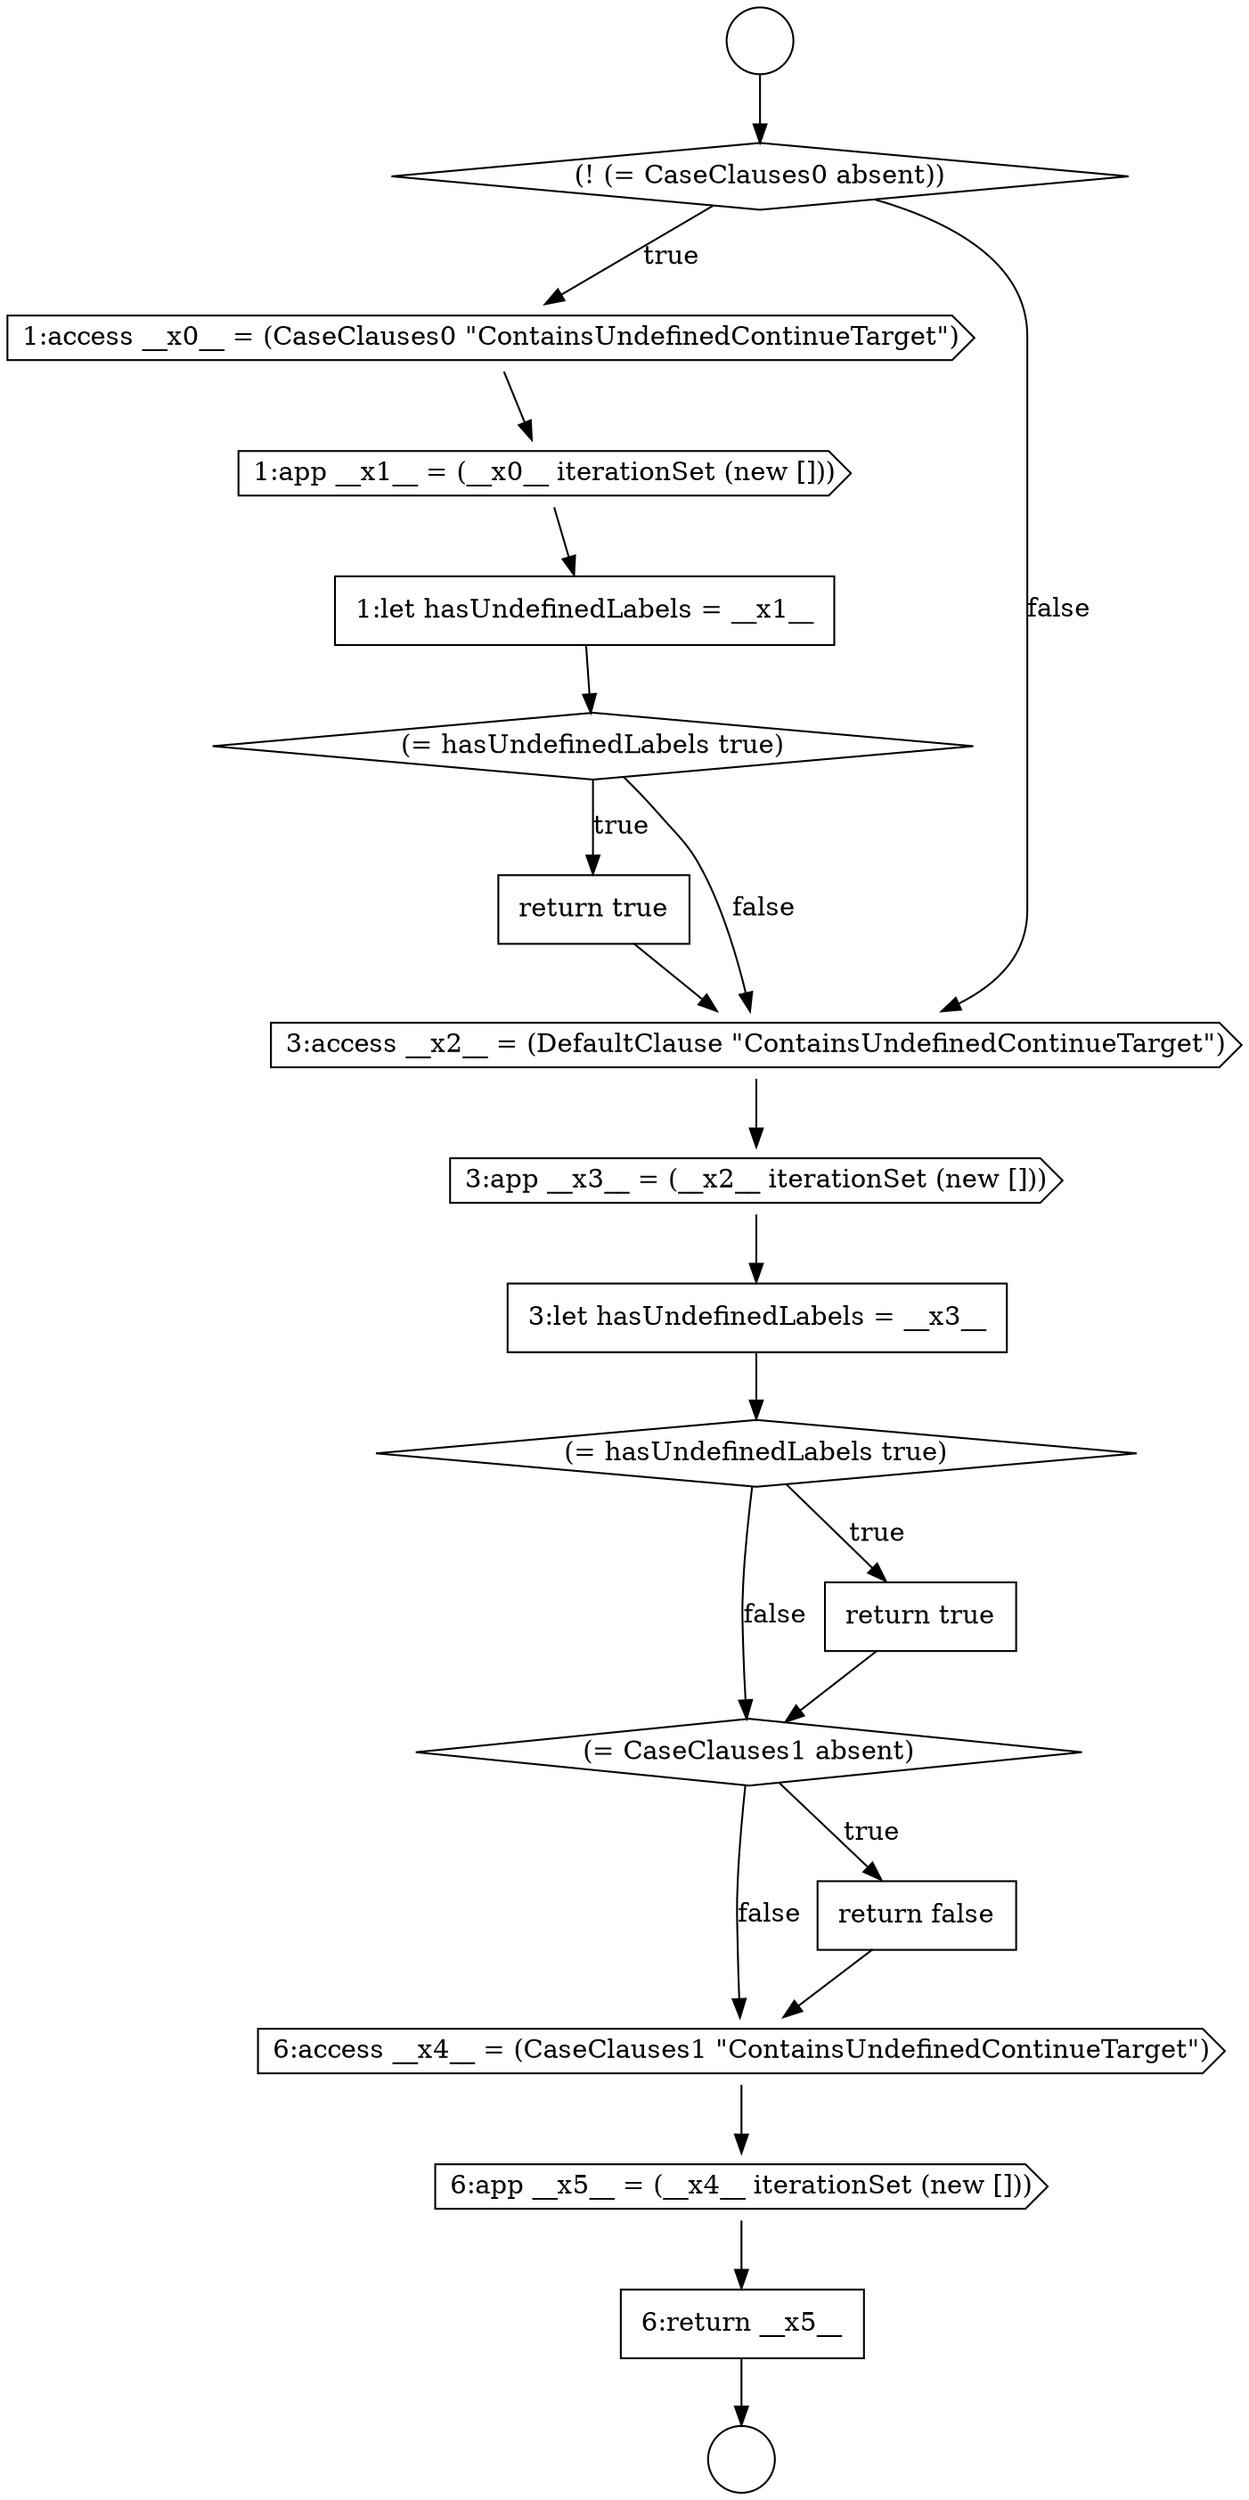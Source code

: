 digraph {
  node7509 [shape=none, margin=0, label=<<font color="black">
    <table border="0" cellborder="1" cellspacing="0" cellpadding="10">
      <tr><td align="left">return true</td></tr>
    </table>
  </font>> color="black" fillcolor="white" style=filled]
  node7505 [shape=cds, label=<<font color="black">1:access __x0__ = (CaseClauses0 &quot;ContainsUndefinedContinueTarget&quot;)</font>> color="black" fillcolor="white" style=filled]
  node7518 [shape=cds, label=<<font color="black">6:app __x5__ = (__x4__ iterationSet (new []))</font>> color="black" fillcolor="white" style=filled]
  node7503 [shape=circle label=" " color="black" fillcolor="white" style=filled]
  node7513 [shape=diamond, label=<<font color="black">(= hasUndefinedLabels true)</font>> color="black" fillcolor="white" style=filled]
  node7508 [shape=diamond, label=<<font color="black">(= hasUndefinedLabels true)</font>> color="black" fillcolor="white" style=filled]
  node7512 [shape=none, margin=0, label=<<font color="black">
    <table border="0" cellborder="1" cellspacing="0" cellpadding="10">
      <tr><td align="left">3:let hasUndefinedLabels = __x3__</td></tr>
    </table>
  </font>> color="black" fillcolor="white" style=filled]
  node7504 [shape=diamond, label=<<font color="black">(! (= CaseClauses0 absent))</font>> color="black" fillcolor="white" style=filled]
  node7507 [shape=none, margin=0, label=<<font color="black">
    <table border="0" cellborder="1" cellspacing="0" cellpadding="10">
      <tr><td align="left">1:let hasUndefinedLabels = __x1__</td></tr>
    </table>
  </font>> color="black" fillcolor="white" style=filled]
  node7511 [shape=cds, label=<<font color="black">3:app __x3__ = (__x2__ iterationSet (new []))</font>> color="black" fillcolor="white" style=filled]
  node7515 [shape=diamond, label=<<font color="black">(= CaseClauses1 absent)</font>> color="black" fillcolor="white" style=filled]
  node7510 [shape=cds, label=<<font color="black">3:access __x2__ = (DefaultClause &quot;ContainsUndefinedContinueTarget&quot;)</font>> color="black" fillcolor="white" style=filled]
  node7506 [shape=cds, label=<<font color="black">1:app __x1__ = (__x0__ iterationSet (new []))</font>> color="black" fillcolor="white" style=filled]
  node7517 [shape=cds, label=<<font color="black">6:access __x4__ = (CaseClauses1 &quot;ContainsUndefinedContinueTarget&quot;)</font>> color="black" fillcolor="white" style=filled]
  node7516 [shape=none, margin=0, label=<<font color="black">
    <table border="0" cellborder="1" cellspacing="0" cellpadding="10">
      <tr><td align="left">return false</td></tr>
    </table>
  </font>> color="black" fillcolor="white" style=filled]
  node7519 [shape=none, margin=0, label=<<font color="black">
    <table border="0" cellborder="1" cellspacing="0" cellpadding="10">
      <tr><td align="left">6:return __x5__</td></tr>
    </table>
  </font>> color="black" fillcolor="white" style=filled]
  node7514 [shape=none, margin=0, label=<<font color="black">
    <table border="0" cellborder="1" cellspacing="0" cellpadding="10">
      <tr><td align="left">return true</td></tr>
    </table>
  </font>> color="black" fillcolor="white" style=filled]
  node7502 [shape=circle label=" " color="black" fillcolor="white" style=filled]
  node7506 -> node7507 [ color="black"]
  node7518 -> node7519 [ color="black"]
  node7505 -> node7506 [ color="black"]
  node7519 -> node7503 [ color="black"]
  node7509 -> node7510 [ color="black"]
  node7514 -> node7515 [ color="black"]
  node7511 -> node7512 [ color="black"]
  node7508 -> node7509 [label=<<font color="black">true</font>> color="black"]
  node7508 -> node7510 [label=<<font color="black">false</font>> color="black"]
  node7515 -> node7516 [label=<<font color="black">true</font>> color="black"]
  node7515 -> node7517 [label=<<font color="black">false</font>> color="black"]
  node7512 -> node7513 [ color="black"]
  node7502 -> node7504 [ color="black"]
  node7516 -> node7517 [ color="black"]
  node7504 -> node7505 [label=<<font color="black">true</font>> color="black"]
  node7504 -> node7510 [label=<<font color="black">false</font>> color="black"]
  node7513 -> node7514 [label=<<font color="black">true</font>> color="black"]
  node7513 -> node7515 [label=<<font color="black">false</font>> color="black"]
  node7510 -> node7511 [ color="black"]
  node7507 -> node7508 [ color="black"]
  node7517 -> node7518 [ color="black"]
}
